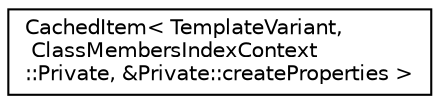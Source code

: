digraph "Graphical Class Hierarchy"
{
 // LATEX_PDF_SIZE
  edge [fontname="Helvetica",fontsize="10",labelfontname="Helvetica",labelfontsize="10"];
  node [fontname="Helvetica",fontsize="10",shape=record];
  rankdir="LR";
  Node0 [label="CachedItem\< TemplateVariant,\l ClassMembersIndexContext\l::Private, &Private::createProperties \>",height=0.2,width=0.4,color="black", fillcolor="white", style="filled",URL="$classCachedItem.html",tooltip=" "];
}
